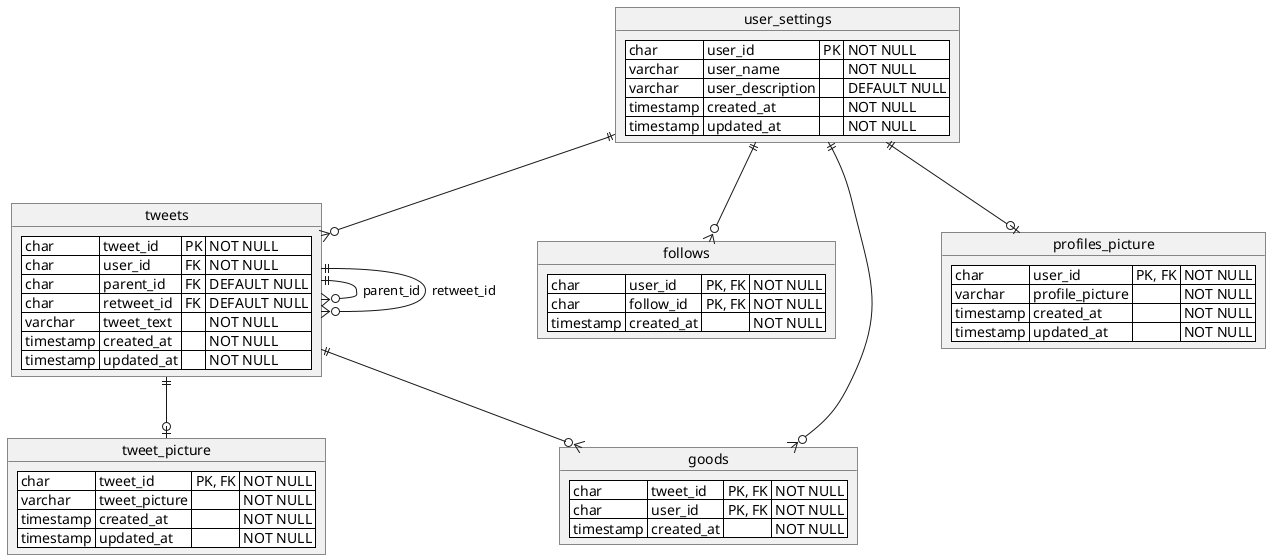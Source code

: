 @startuml

object user_settings {
    <#white>| char | user_id | PK | NOT NULL |
    <#white>| varchar | user_name | | NOT NULL |
    <#white>| varchar | user_description | | DEFAULT NULL |
    <#white>| timestamp | created_at | | NOT NULL |
    <#white>| timestamp | updated_at | | NOT NULL |
}

object tweets {
    <#white>| char | tweet_id | PK | NOT NULL |
    <#white>| char | user_id | FK | NOT NULL |
    <#white>| char | parent_id | FK | DEFAULT NULL |
    <#white>| char | retweet_id | FK | DEFAULT NULL |
    <#white>| varchar | tweet_text | | NOT NULL |
    <#white>| timestamp | created_at | | NOT NULL |
    <#white>| timestamp | updated_at | | NOT NULL |
}

object follows {
    <#white>| char | user_id | PK, FK | NOT NULL |
    <#white>| char | follow_id | PK, FK | NOT NULL |
    <#white>| timestamp | created_at | | NOT NULL |
}

object goods {
    <#white>| char | tweet_id | PK, FK | NOT NULL |
    <#white>| char | user_id | PK, FK | NOT NULL |
    <#white>| timestamp | created_at | | NOT NULL |
}

object profiles_picture {
    <#white>| char | user_id | PK, FK | NOT NULL |
    <#white>| varchar | profile_picture | | NOT NULL |
    <#white>| timestamp | created_at | | NOT NULL |
    <#white>| timestamp | updated_at | | NOT NULL |
}

object tweet_picture {
    <#white>| char | tweet_id | PK, FK | NOT NULL |
    <#white>| varchar | tweet_picture | | NOT NULL |
    <#white>| timestamp | created_at | | NOT NULL |
    <#white>| timestamp | updated_at | | NOT NULL |
}

user_settings ||--o{ tweets
user_settings ||--o{ follows
tweets ||--o{ goods
user_settings ||--o{ goods
tweets ||--o{ tweets : parent_id
tweets ||--o{ tweets : retweet_id
user_settings ||--o| profiles_picture
tweets ||--o| tweet_picture

@enduml

